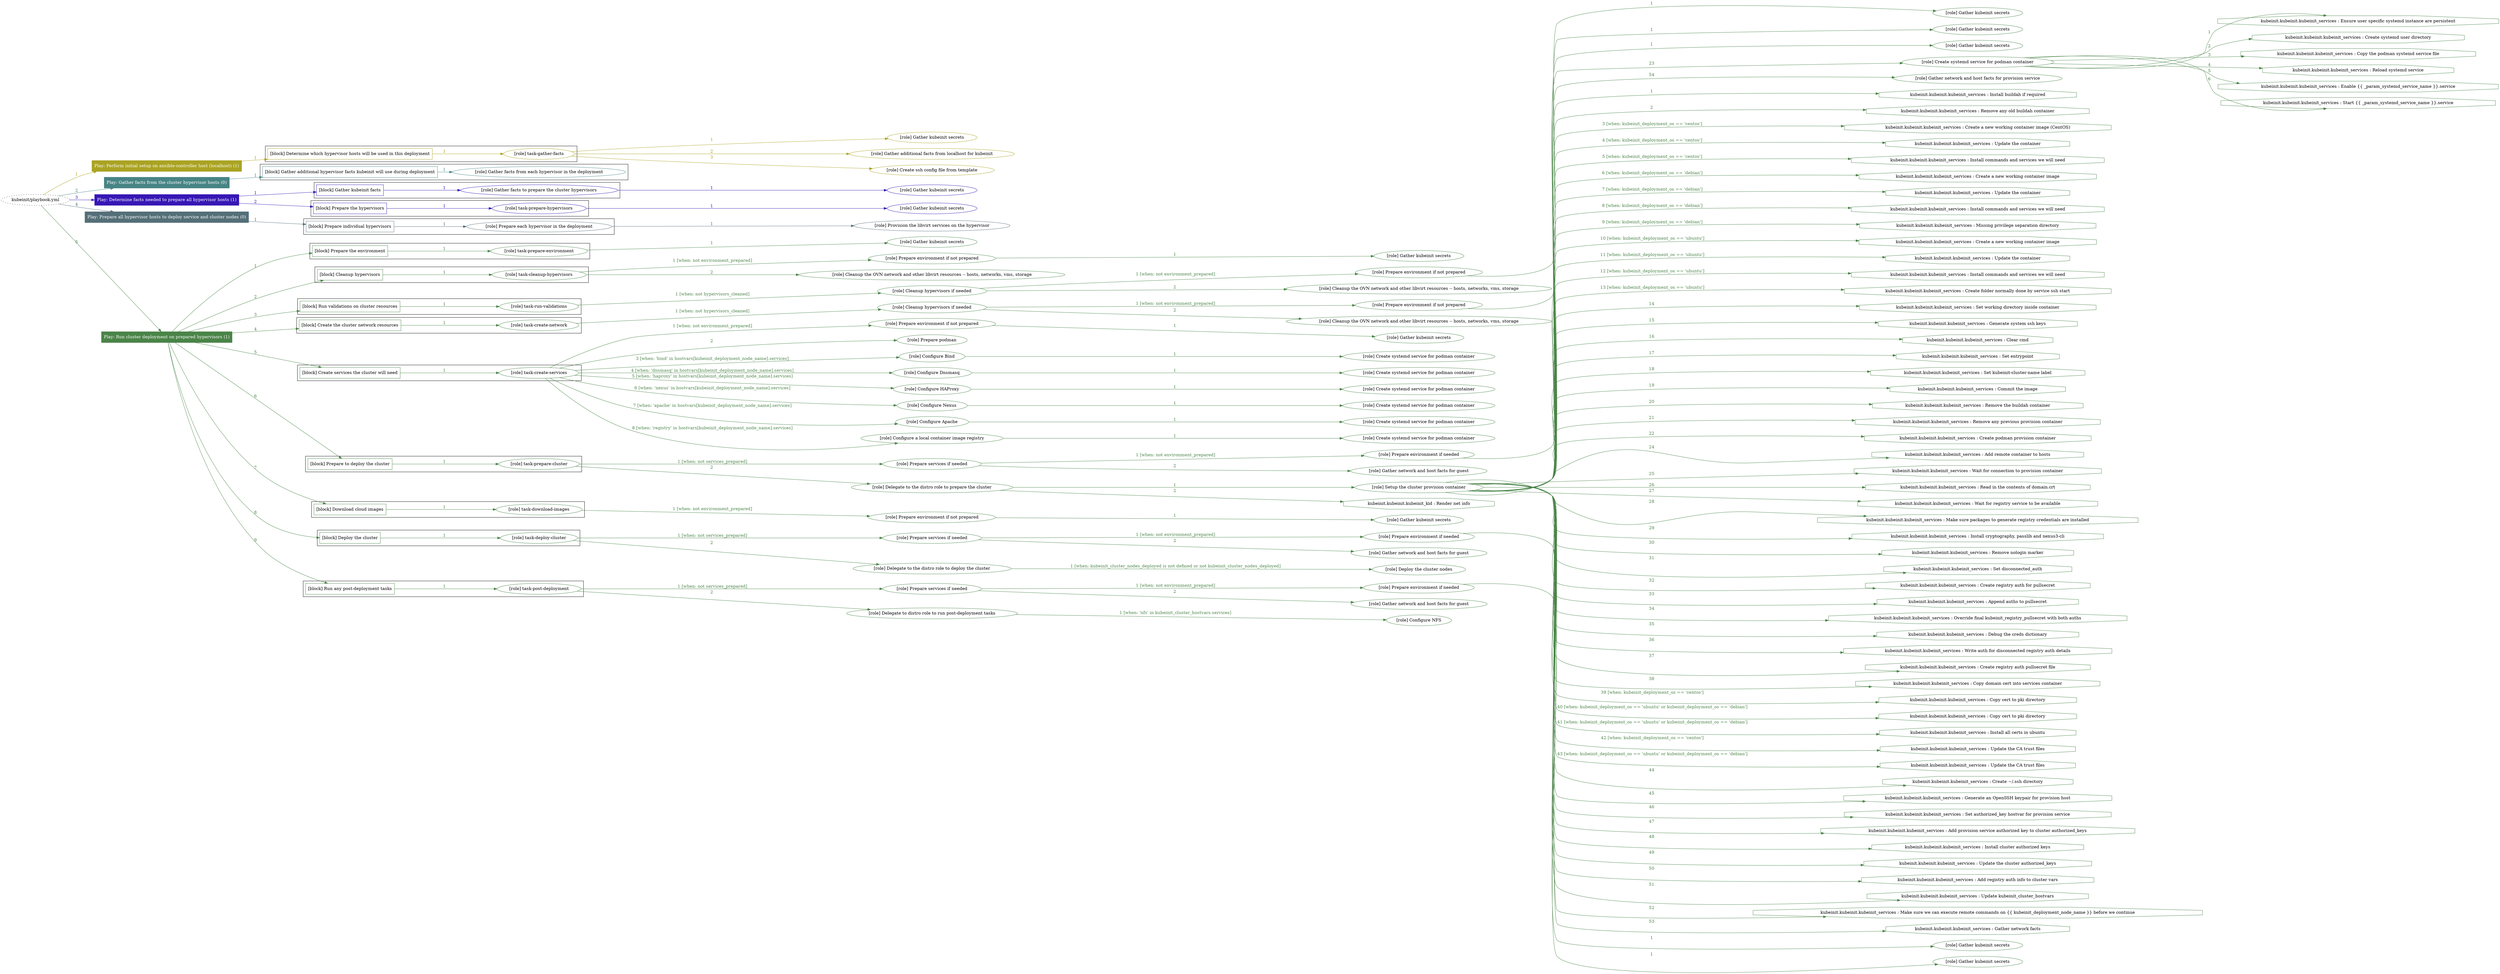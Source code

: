 digraph {
	graph [concentrate=true ordering=in rankdir=LR ratio=fill]
	edge [esep=5 sep=10]
	"kubeinit/playbook.yml" [URL="/home/runner/work/kubeinit/kubeinit/kubeinit/playbook.yml" id=playbook_5b06f254 style=dotted]
	play_b1cf3855 [label="Play: Perform initial setup on ansible-controller host (localhost) (1)" URL="/home/runner/work/kubeinit/kubeinit/kubeinit/playbook.yml" color="#aaa322" fontcolor="#ffffff" id=play_b1cf3855 shape=box style=filled tooltip=localhost]
	"kubeinit/playbook.yml" -> play_b1cf3855 [label="1 " color="#aaa322" fontcolor="#aaa322" id=edge_4f885b92 labeltooltip="1 " tooltip="1 "]
	subgraph "Gather kubeinit secrets" {
		role_6f8761ab [label="[role] Gather kubeinit secrets" URL="/home/runner/.ansible/collections/ansible_collections/kubeinit/kubeinit/roles/kubeinit_prepare/tasks/build_hypervisors_group.yml" color="#aaa322" id=role_6f8761ab tooltip="Gather kubeinit secrets"]
	}
	subgraph "Gather additional facts from localhost for kubeinit" {
		role_201e4e26 [label="[role] Gather additional facts from localhost for kubeinit" URL="/home/runner/.ansible/collections/ansible_collections/kubeinit/kubeinit/roles/kubeinit_prepare/tasks/build_hypervisors_group.yml" color="#aaa322" id=role_201e4e26 tooltip="Gather additional facts from localhost for kubeinit"]
	}
	subgraph "Create ssh config file from template" {
		role_b089097c [label="[role] Create ssh config file from template" URL="/home/runner/.ansible/collections/ansible_collections/kubeinit/kubeinit/roles/kubeinit_prepare/tasks/build_hypervisors_group.yml" color="#aaa322" id=role_b089097c tooltip="Create ssh config file from template"]
	}
	subgraph "task-gather-facts" {
		role_d218eccd [label="[role] task-gather-facts" URL="/home/runner/work/kubeinit/kubeinit/kubeinit/playbook.yml" color="#aaa322" id=role_d218eccd tooltip="task-gather-facts"]
		role_d218eccd -> role_6f8761ab [label="1 " color="#aaa322" fontcolor="#aaa322" id=edge_50eae310 labeltooltip="1 " tooltip="1 "]
		role_d218eccd -> role_201e4e26 [label="2 " color="#aaa322" fontcolor="#aaa322" id=edge_54527959 labeltooltip="2 " tooltip="2 "]
		role_d218eccd -> role_b089097c [label="3 " color="#aaa322" fontcolor="#aaa322" id=edge_5f92917a labeltooltip="3 " tooltip="3 "]
	}
	subgraph "Play: Perform initial setup on ansible-controller host (localhost) (1)" {
		play_b1cf3855 -> block_70aadbb5 [label=1 color="#aaa322" fontcolor="#aaa322" id=edge_b6e5cab5 labeltooltip=1 tooltip=1]
		subgraph cluster_block_70aadbb5 {
			block_70aadbb5 [label="[block] Determine which hypervisor hosts will be used in this deployment" URL="/home/runner/work/kubeinit/kubeinit/kubeinit/playbook.yml" color="#aaa322" id=block_70aadbb5 labeltooltip="Determine which hypervisor hosts will be used in this deployment" shape=box tooltip="Determine which hypervisor hosts will be used in this deployment"]
			block_70aadbb5 -> role_d218eccd [label="1 " color="#aaa322" fontcolor="#aaa322" id=edge_d482a600 labeltooltip="1 " tooltip="1 "]
		}
	}
	play_e36b84a6 [label="Play: Gather facts from the cluster hypervisor hosts (0)" URL="/home/runner/work/kubeinit/kubeinit/kubeinit/playbook.yml" color="#478485" fontcolor="#ffffff" id=play_e36b84a6 shape=box style=filled tooltip="Play: Gather facts from the cluster hypervisor hosts (0)"]
	"kubeinit/playbook.yml" -> play_e36b84a6 [label="2 " color="#478485" fontcolor="#478485" id=edge_958011e4 labeltooltip="2 " tooltip="2 "]
	subgraph "Gather facts from each hypervisor in the deployment" {
		role_9ce24ce7 [label="[role] Gather facts from each hypervisor in the deployment" URL="/home/runner/work/kubeinit/kubeinit/kubeinit/playbook.yml" color="#478485" id=role_9ce24ce7 tooltip="Gather facts from each hypervisor in the deployment"]
	}
	subgraph "Play: Gather facts from the cluster hypervisor hosts (0)" {
		play_e36b84a6 -> block_05456afc [label=1 color="#478485" fontcolor="#478485" id=edge_52588852 labeltooltip=1 tooltip=1]
		subgraph cluster_block_05456afc {
			block_05456afc [label="[block] Gather additional hypervisor facts kubeinit will use during deployment" URL="/home/runner/work/kubeinit/kubeinit/kubeinit/playbook.yml" color="#478485" id=block_05456afc labeltooltip="Gather additional hypervisor facts kubeinit will use during deployment" shape=box tooltip="Gather additional hypervisor facts kubeinit will use during deployment"]
			block_05456afc -> role_9ce24ce7 [label="1 " color="#478485" fontcolor="#478485" id=edge_9c128b96 labeltooltip="1 " tooltip="1 "]
		}
	}
	play_25067237 [label="Play: Determine facts needed to prepare all hypervisor hosts (1)" URL="/home/runner/work/kubeinit/kubeinit/kubeinit/playbook.yml" color="#3617b5" fontcolor="#ffffff" id=play_25067237 shape=box style=filled tooltip=localhost]
	"kubeinit/playbook.yml" -> play_25067237 [label="3 " color="#3617b5" fontcolor="#3617b5" id=edge_36e51c4f labeltooltip="3 " tooltip="3 "]
	subgraph "Gather kubeinit secrets" {
		role_16a02355 [label="[role] Gather kubeinit secrets" URL="/home/runner/.ansible/collections/ansible_collections/kubeinit/kubeinit/roles/kubeinit_prepare/tasks/gather_kubeinit_facts.yml" color="#3617b5" id=role_16a02355 tooltip="Gather kubeinit secrets"]
	}
	subgraph "Gather facts to prepare the cluster hypervisors" {
		role_02199aad [label="[role] Gather facts to prepare the cluster hypervisors" URL="/home/runner/work/kubeinit/kubeinit/kubeinit/playbook.yml" color="#3617b5" id=role_02199aad tooltip="Gather facts to prepare the cluster hypervisors"]
		role_02199aad -> role_16a02355 [label="1 " color="#3617b5" fontcolor="#3617b5" id=edge_b60381cf labeltooltip="1 " tooltip="1 "]
	}
	subgraph "Gather kubeinit secrets" {
		role_f53b63b1 [label="[role] Gather kubeinit secrets" URL="/home/runner/.ansible/collections/ansible_collections/kubeinit/kubeinit/roles/kubeinit_prepare/tasks/gather_kubeinit_facts.yml" color="#3617b5" id=role_f53b63b1 tooltip="Gather kubeinit secrets"]
	}
	subgraph "task-prepare-hypervisors" {
		role_623443a8 [label="[role] task-prepare-hypervisors" URL="/home/runner/work/kubeinit/kubeinit/kubeinit/playbook.yml" color="#3617b5" id=role_623443a8 tooltip="task-prepare-hypervisors"]
		role_623443a8 -> role_f53b63b1 [label="1 " color="#3617b5" fontcolor="#3617b5" id=edge_a5c3d558 labeltooltip="1 " tooltip="1 "]
	}
	subgraph "Play: Determine facts needed to prepare all hypervisor hosts (1)" {
		play_25067237 -> block_45bf2b99 [label=1 color="#3617b5" fontcolor="#3617b5" id=edge_293b7163 labeltooltip=1 tooltip=1]
		subgraph cluster_block_45bf2b99 {
			block_45bf2b99 [label="[block] Gather kubeinit facts" URL="/home/runner/work/kubeinit/kubeinit/kubeinit/playbook.yml" color="#3617b5" id=block_45bf2b99 labeltooltip="Gather kubeinit facts" shape=box tooltip="Gather kubeinit facts"]
			block_45bf2b99 -> role_02199aad [label="1 " color="#3617b5" fontcolor="#3617b5" id=edge_bb31bfc4 labeltooltip="1 " tooltip="1 "]
		}
		play_25067237 -> block_8719d378 [label=2 color="#3617b5" fontcolor="#3617b5" id=edge_4d4d0177 labeltooltip=2 tooltip=2]
		subgraph cluster_block_8719d378 {
			block_8719d378 [label="[block] Prepare the hypervisors" URL="/home/runner/work/kubeinit/kubeinit/kubeinit/playbook.yml" color="#3617b5" id=block_8719d378 labeltooltip="Prepare the hypervisors" shape=box tooltip="Prepare the hypervisors"]
			block_8719d378 -> role_623443a8 [label="1 " color="#3617b5" fontcolor="#3617b5" id=edge_bd6a4eaa labeltooltip="1 " tooltip="1 "]
		}
	}
	play_a90c641a [label="Play: Prepare all hypervisor hosts to deploy service and cluster nodes (0)" URL="/home/runner/work/kubeinit/kubeinit/kubeinit/playbook.yml" color="#546f78" fontcolor="#ffffff" id=play_a90c641a shape=box style=filled tooltip="Play: Prepare all hypervisor hosts to deploy service and cluster nodes (0)"]
	"kubeinit/playbook.yml" -> play_a90c641a [label="4 " color="#546f78" fontcolor="#546f78" id=edge_4639e778 labeltooltip="4 " tooltip="4 "]
	subgraph "Provision the libvirt services on the hypervisor" {
		role_0a61cc42 [label="[role] Provision the libvirt services on the hypervisor" URL="/home/runner/.ansible/collections/ansible_collections/kubeinit/kubeinit/roles/kubeinit_prepare/tasks/prepare_hypervisor.yml" color="#546f78" id=role_0a61cc42 tooltip="Provision the libvirt services on the hypervisor"]
	}
	subgraph "Prepare each hypervisor in the deployment" {
		role_4b5b1685 [label="[role] Prepare each hypervisor in the deployment" URL="/home/runner/work/kubeinit/kubeinit/kubeinit/playbook.yml" color="#546f78" id=role_4b5b1685 tooltip="Prepare each hypervisor in the deployment"]
		role_4b5b1685 -> role_0a61cc42 [label="1 " color="#546f78" fontcolor="#546f78" id=edge_a7b7082b labeltooltip="1 " tooltip="1 "]
	}
	subgraph "Play: Prepare all hypervisor hosts to deploy service and cluster nodes (0)" {
		play_a90c641a -> block_854c4726 [label=1 color="#546f78" fontcolor="#546f78" id=edge_b61a16cb labeltooltip=1 tooltip=1]
		subgraph cluster_block_854c4726 {
			block_854c4726 [label="[block] Prepare individual hypervisors" URL="/home/runner/work/kubeinit/kubeinit/kubeinit/playbook.yml" color="#546f78" id=block_854c4726 labeltooltip="Prepare individual hypervisors" shape=box tooltip="Prepare individual hypervisors"]
			block_854c4726 -> role_4b5b1685 [label="1 " color="#546f78" fontcolor="#546f78" id=edge_a708daa9 labeltooltip="1 " tooltip="1 "]
		}
	}
	play_636945d3 [label="Play: Run cluster deployment on prepared hypervisors (1)" URL="/home/runner/work/kubeinit/kubeinit/kubeinit/playbook.yml" color="#4a8448" fontcolor="#ffffff" id=play_636945d3 shape=box style=filled tooltip=localhost]
	"kubeinit/playbook.yml" -> play_636945d3 [label="5 " color="#4a8448" fontcolor="#4a8448" id=edge_321690b8 labeltooltip="5 " tooltip="5 "]
	subgraph "Gather kubeinit secrets" {
		role_de37f288 [label="[role] Gather kubeinit secrets" URL="/home/runner/.ansible/collections/ansible_collections/kubeinit/kubeinit/roles/kubeinit_prepare/tasks/gather_kubeinit_facts.yml" color="#4a8448" id=role_de37f288 tooltip="Gather kubeinit secrets"]
	}
	subgraph "task-prepare-environment" {
		role_80ce98f1 [label="[role] task-prepare-environment" URL="/home/runner/work/kubeinit/kubeinit/kubeinit/playbook.yml" color="#4a8448" id=role_80ce98f1 tooltip="task-prepare-environment"]
		role_80ce98f1 -> role_de37f288 [label="1 " color="#4a8448" fontcolor="#4a8448" id=edge_4e7e072a labeltooltip="1 " tooltip="1 "]
	}
	subgraph "Gather kubeinit secrets" {
		role_0c6aaeab [label="[role] Gather kubeinit secrets" URL="/home/runner/.ansible/collections/ansible_collections/kubeinit/kubeinit/roles/kubeinit_prepare/tasks/gather_kubeinit_facts.yml" color="#4a8448" id=role_0c6aaeab tooltip="Gather kubeinit secrets"]
	}
	subgraph "Prepare environment if not prepared" {
		role_076f6579 [label="[role] Prepare environment if not prepared" URL="/home/runner/.ansible/collections/ansible_collections/kubeinit/kubeinit/roles/kubeinit_prepare/tasks/cleanup_hypervisors.yml" color="#4a8448" id=role_076f6579 tooltip="Prepare environment if not prepared"]
		role_076f6579 -> role_0c6aaeab [label="1 " color="#4a8448" fontcolor="#4a8448" id=edge_3cbb25f3 labeltooltip="1 " tooltip="1 "]
	}
	subgraph "Cleanup the OVN network and other libvirt resources -- hosts, networks, vms, storage" {
		role_284b65bd [label="[role] Cleanup the OVN network and other libvirt resources -- hosts, networks, vms, storage" URL="/home/runner/.ansible/collections/ansible_collections/kubeinit/kubeinit/roles/kubeinit_prepare/tasks/cleanup_hypervisors.yml" color="#4a8448" id=role_284b65bd tooltip="Cleanup the OVN network and other libvirt resources -- hosts, networks, vms, storage"]
	}
	subgraph "task-cleanup-hypervisors" {
		role_cb41fa23 [label="[role] task-cleanup-hypervisors" URL="/home/runner/work/kubeinit/kubeinit/kubeinit/playbook.yml" color="#4a8448" id=role_cb41fa23 tooltip="task-cleanup-hypervisors"]
		role_cb41fa23 -> role_076f6579 [label="1 [when: not environment_prepared]" color="#4a8448" fontcolor="#4a8448" id=edge_782f6ff2 labeltooltip="1 [when: not environment_prepared]" tooltip="1 [when: not environment_prepared]"]
		role_cb41fa23 -> role_284b65bd [label="2 " color="#4a8448" fontcolor="#4a8448" id=edge_26820132 labeltooltip="2 " tooltip="2 "]
	}
	subgraph "Gather kubeinit secrets" {
		role_6a339bbf [label="[role] Gather kubeinit secrets" URL="/home/runner/.ansible/collections/ansible_collections/kubeinit/kubeinit/roles/kubeinit_prepare/tasks/gather_kubeinit_facts.yml" color="#4a8448" id=role_6a339bbf tooltip="Gather kubeinit secrets"]
	}
	subgraph "Prepare environment if not prepared" {
		role_6268d2b7 [label="[role] Prepare environment if not prepared" URL="/home/runner/.ansible/collections/ansible_collections/kubeinit/kubeinit/roles/kubeinit_prepare/tasks/cleanup_hypervisors.yml" color="#4a8448" id=role_6268d2b7 tooltip="Prepare environment if not prepared"]
		role_6268d2b7 -> role_6a339bbf [label="1 " color="#4a8448" fontcolor="#4a8448" id=edge_0b744120 labeltooltip="1 " tooltip="1 "]
	}
	subgraph "Cleanup the OVN network and other libvirt resources -- hosts, networks, vms, storage" {
		role_7d23849a [label="[role] Cleanup the OVN network and other libvirt resources -- hosts, networks, vms, storage" URL="/home/runner/.ansible/collections/ansible_collections/kubeinit/kubeinit/roles/kubeinit_prepare/tasks/cleanup_hypervisors.yml" color="#4a8448" id=role_7d23849a tooltip="Cleanup the OVN network and other libvirt resources -- hosts, networks, vms, storage"]
	}
	subgraph "Cleanup hypervisors if needed" {
		role_baf3dcea [label="[role] Cleanup hypervisors if needed" URL="/home/runner/.ansible/collections/ansible_collections/kubeinit/kubeinit/roles/kubeinit_validations/tasks/main.yml" color="#4a8448" id=role_baf3dcea tooltip="Cleanup hypervisors if needed"]
		role_baf3dcea -> role_6268d2b7 [label="1 [when: not environment_prepared]" color="#4a8448" fontcolor="#4a8448" id=edge_001c1165 labeltooltip="1 [when: not environment_prepared]" tooltip="1 [when: not environment_prepared]"]
		role_baf3dcea -> role_7d23849a [label="2 " color="#4a8448" fontcolor="#4a8448" id=edge_35aa7c04 labeltooltip="2 " tooltip="2 "]
	}
	subgraph "task-run-validations" {
		role_795abe4f [label="[role] task-run-validations" URL="/home/runner/work/kubeinit/kubeinit/kubeinit/playbook.yml" color="#4a8448" id=role_795abe4f tooltip="task-run-validations"]
		role_795abe4f -> role_baf3dcea [label="1 [when: not hypervisors_cleaned]" color="#4a8448" fontcolor="#4a8448" id=edge_dd0665a1 labeltooltip="1 [when: not hypervisors_cleaned]" tooltip="1 [when: not hypervisors_cleaned]"]
	}
	subgraph "Gather kubeinit secrets" {
		role_16da1f68 [label="[role] Gather kubeinit secrets" URL="/home/runner/.ansible/collections/ansible_collections/kubeinit/kubeinit/roles/kubeinit_prepare/tasks/gather_kubeinit_facts.yml" color="#4a8448" id=role_16da1f68 tooltip="Gather kubeinit secrets"]
	}
	subgraph "Prepare environment if not prepared" {
		role_1d27dd9b [label="[role] Prepare environment if not prepared" URL="/home/runner/.ansible/collections/ansible_collections/kubeinit/kubeinit/roles/kubeinit_prepare/tasks/cleanup_hypervisors.yml" color="#4a8448" id=role_1d27dd9b tooltip="Prepare environment if not prepared"]
		role_1d27dd9b -> role_16da1f68 [label="1 " color="#4a8448" fontcolor="#4a8448" id=edge_8728f028 labeltooltip="1 " tooltip="1 "]
	}
	subgraph "Cleanup the OVN network and other libvirt resources -- hosts, networks, vms, storage" {
		role_8af7c6c5 [label="[role] Cleanup the OVN network and other libvirt resources -- hosts, networks, vms, storage" URL="/home/runner/.ansible/collections/ansible_collections/kubeinit/kubeinit/roles/kubeinit_prepare/tasks/cleanup_hypervisors.yml" color="#4a8448" id=role_8af7c6c5 tooltip="Cleanup the OVN network and other libvirt resources -- hosts, networks, vms, storage"]
	}
	subgraph "Cleanup hypervisors if needed" {
		role_fde9639d [label="[role] Cleanup hypervisors if needed" URL="/home/runner/.ansible/collections/ansible_collections/kubeinit/kubeinit/roles/kubeinit_libvirt/tasks/create_network.yml" color="#4a8448" id=role_fde9639d tooltip="Cleanup hypervisors if needed"]
		role_fde9639d -> role_1d27dd9b [label="1 [when: not environment_prepared]" color="#4a8448" fontcolor="#4a8448" id=edge_f8ace653 labeltooltip="1 [when: not environment_prepared]" tooltip="1 [when: not environment_prepared]"]
		role_fde9639d -> role_8af7c6c5 [label="2 " color="#4a8448" fontcolor="#4a8448" id=edge_30bacc43 labeltooltip="2 " tooltip="2 "]
	}
	subgraph "task-create-network" {
		role_b5e3723c [label="[role] task-create-network" URL="/home/runner/work/kubeinit/kubeinit/kubeinit/playbook.yml" color="#4a8448" id=role_b5e3723c tooltip="task-create-network"]
		role_b5e3723c -> role_fde9639d [label="1 [when: not hypervisors_cleaned]" color="#4a8448" fontcolor="#4a8448" id=edge_f92f3ac2 labeltooltip="1 [when: not hypervisors_cleaned]" tooltip="1 [when: not hypervisors_cleaned]"]
	}
	subgraph "Gather kubeinit secrets" {
		role_c85f17bd [label="[role] Gather kubeinit secrets" URL="/home/runner/.ansible/collections/ansible_collections/kubeinit/kubeinit/roles/kubeinit_prepare/tasks/gather_kubeinit_facts.yml" color="#4a8448" id=role_c85f17bd tooltip="Gather kubeinit secrets"]
	}
	subgraph "Prepare environment if not prepared" {
		role_865358ef [label="[role] Prepare environment if not prepared" URL="/home/runner/.ansible/collections/ansible_collections/kubeinit/kubeinit/roles/kubeinit_services/tasks/main.yml" color="#4a8448" id=role_865358ef tooltip="Prepare environment if not prepared"]
		role_865358ef -> role_c85f17bd [label="1 " color="#4a8448" fontcolor="#4a8448" id=edge_32f5ec59 labeltooltip="1 " tooltip="1 "]
	}
	subgraph "Prepare podman" {
		role_a2f72679 [label="[role] Prepare podman" URL="/home/runner/.ansible/collections/ansible_collections/kubeinit/kubeinit/roles/kubeinit_services/tasks/00_create_service_pod.yml" color="#4a8448" id=role_a2f72679 tooltip="Prepare podman"]
	}
	subgraph "Create systemd service for podman container" {
		role_ca229aff [label="[role] Create systemd service for podman container" URL="/home/runner/.ansible/collections/ansible_collections/kubeinit/kubeinit/roles/kubeinit_bind/tasks/main.yml" color="#4a8448" id=role_ca229aff tooltip="Create systemd service for podman container"]
	}
	subgraph "Configure Bind" {
		role_a1b0be70 [label="[role] Configure Bind" URL="/home/runner/.ansible/collections/ansible_collections/kubeinit/kubeinit/roles/kubeinit_services/tasks/start_services_containers.yml" color="#4a8448" id=role_a1b0be70 tooltip="Configure Bind"]
		role_a1b0be70 -> role_ca229aff [label="1 " color="#4a8448" fontcolor="#4a8448" id=edge_1554cebd labeltooltip="1 " tooltip="1 "]
	}
	subgraph "Create systemd service for podman container" {
		role_46792bf2 [label="[role] Create systemd service for podman container" URL="/home/runner/.ansible/collections/ansible_collections/kubeinit/kubeinit/roles/kubeinit_dnsmasq/tasks/main.yml" color="#4a8448" id=role_46792bf2 tooltip="Create systemd service for podman container"]
	}
	subgraph "Configure Dnsmasq" {
		role_743a5d52 [label="[role] Configure Dnsmasq" URL="/home/runner/.ansible/collections/ansible_collections/kubeinit/kubeinit/roles/kubeinit_services/tasks/start_services_containers.yml" color="#4a8448" id=role_743a5d52 tooltip="Configure Dnsmasq"]
		role_743a5d52 -> role_46792bf2 [label="1 " color="#4a8448" fontcolor="#4a8448" id=edge_dc3b534b labeltooltip="1 " tooltip="1 "]
	}
	subgraph "Create systemd service for podman container" {
		role_6ec66bf5 [label="[role] Create systemd service for podman container" URL="/home/runner/.ansible/collections/ansible_collections/kubeinit/kubeinit/roles/kubeinit_haproxy/tasks/main.yml" color="#4a8448" id=role_6ec66bf5 tooltip="Create systemd service for podman container"]
	}
	subgraph "Configure HAProxy" {
		role_f3dbfeb0 [label="[role] Configure HAProxy" URL="/home/runner/.ansible/collections/ansible_collections/kubeinit/kubeinit/roles/kubeinit_services/tasks/start_services_containers.yml" color="#4a8448" id=role_f3dbfeb0 tooltip="Configure HAProxy"]
		role_f3dbfeb0 -> role_6ec66bf5 [label="1 " color="#4a8448" fontcolor="#4a8448" id=edge_231e5403 labeltooltip="1 " tooltip="1 "]
	}
	subgraph "Create systemd service for podman container" {
		role_54bd5ff3 [label="[role] Create systemd service for podman container" URL="/home/runner/.ansible/collections/ansible_collections/kubeinit/kubeinit/roles/kubeinit_nexus/tasks/main.yml" color="#4a8448" id=role_54bd5ff3 tooltip="Create systemd service for podman container"]
	}
	subgraph "Configure Nexus" {
		role_8be6e299 [label="[role] Configure Nexus" URL="/home/runner/.ansible/collections/ansible_collections/kubeinit/kubeinit/roles/kubeinit_services/tasks/start_services_containers.yml" color="#4a8448" id=role_8be6e299 tooltip="Configure Nexus"]
		role_8be6e299 -> role_54bd5ff3 [label="1 " color="#4a8448" fontcolor="#4a8448" id=edge_207bd97c labeltooltip="1 " tooltip="1 "]
	}
	subgraph "Create systemd service for podman container" {
		role_e1d2bf6b [label="[role] Create systemd service for podman container" URL="/home/runner/.ansible/collections/ansible_collections/kubeinit/kubeinit/roles/kubeinit_apache/tasks/main.yml" color="#4a8448" id=role_e1d2bf6b tooltip="Create systemd service for podman container"]
	}
	subgraph "Configure Apache" {
		role_f2a77f72 [label="[role] Configure Apache" URL="/home/runner/.ansible/collections/ansible_collections/kubeinit/kubeinit/roles/kubeinit_services/tasks/start_services_containers.yml" color="#4a8448" id=role_f2a77f72 tooltip="Configure Apache"]
		role_f2a77f72 -> role_e1d2bf6b [label="1 " color="#4a8448" fontcolor="#4a8448" id=edge_01e272d1 labeltooltip="1 " tooltip="1 "]
	}
	subgraph "Create systemd service for podman container" {
		role_5bca5ae0 [label="[role] Create systemd service for podman container" URL="/home/runner/.ansible/collections/ansible_collections/kubeinit/kubeinit/roles/kubeinit_registry/tasks/main.yml" color="#4a8448" id=role_5bca5ae0 tooltip="Create systemd service for podman container"]
	}
	subgraph "Configure a local container image registry" {
		role_ac9958bd [label="[role] Configure a local container image registry" URL="/home/runner/.ansible/collections/ansible_collections/kubeinit/kubeinit/roles/kubeinit_services/tasks/start_services_containers.yml" color="#4a8448" id=role_ac9958bd tooltip="Configure a local container image registry"]
		role_ac9958bd -> role_5bca5ae0 [label="1 " color="#4a8448" fontcolor="#4a8448" id=edge_919eae1a labeltooltip="1 " tooltip="1 "]
	}
	subgraph "task-create-services" {
		role_63d2c075 [label="[role] task-create-services" URL="/home/runner/work/kubeinit/kubeinit/kubeinit/playbook.yml" color="#4a8448" id=role_63d2c075 tooltip="task-create-services"]
		role_63d2c075 -> role_865358ef [label="1 [when: not environment_prepared]" color="#4a8448" fontcolor="#4a8448" id=edge_f4cb6132 labeltooltip="1 [when: not environment_prepared]" tooltip="1 [when: not environment_prepared]"]
		role_63d2c075 -> role_a2f72679 [label="2 " color="#4a8448" fontcolor="#4a8448" id=edge_f7e26251 labeltooltip="2 " tooltip="2 "]
		role_63d2c075 -> role_a1b0be70 [label="3 [when: 'bind' in hostvars[kubeinit_deployment_node_name].services]" color="#4a8448" fontcolor="#4a8448" id=edge_d1058b09 labeltooltip="3 [when: 'bind' in hostvars[kubeinit_deployment_node_name].services]" tooltip="3 [when: 'bind' in hostvars[kubeinit_deployment_node_name].services]"]
		role_63d2c075 -> role_743a5d52 [label="4 [when: 'dnsmasq' in hostvars[kubeinit_deployment_node_name].services]" color="#4a8448" fontcolor="#4a8448" id=edge_e5188169 labeltooltip="4 [when: 'dnsmasq' in hostvars[kubeinit_deployment_node_name].services]" tooltip="4 [when: 'dnsmasq' in hostvars[kubeinit_deployment_node_name].services]"]
		role_63d2c075 -> role_f3dbfeb0 [label="5 [when: 'haproxy' in hostvars[kubeinit_deployment_node_name].services]" color="#4a8448" fontcolor="#4a8448" id=edge_ca0ca350 labeltooltip="5 [when: 'haproxy' in hostvars[kubeinit_deployment_node_name].services]" tooltip="5 [when: 'haproxy' in hostvars[kubeinit_deployment_node_name].services]"]
		role_63d2c075 -> role_8be6e299 [label="6 [when: 'nexus' in hostvars[kubeinit_deployment_node_name].services]" color="#4a8448" fontcolor="#4a8448" id=edge_64c58131 labeltooltip="6 [when: 'nexus' in hostvars[kubeinit_deployment_node_name].services]" tooltip="6 [when: 'nexus' in hostvars[kubeinit_deployment_node_name].services]"]
		role_63d2c075 -> role_f2a77f72 [label="7 [when: 'apache' in hostvars[kubeinit_deployment_node_name].services]" color="#4a8448" fontcolor="#4a8448" id=edge_6819a9fd labeltooltip="7 [when: 'apache' in hostvars[kubeinit_deployment_node_name].services]" tooltip="7 [when: 'apache' in hostvars[kubeinit_deployment_node_name].services]"]
		role_63d2c075 -> role_ac9958bd [label="8 [when: 'registry' in hostvars[kubeinit_deployment_node_name].services]" color="#4a8448" fontcolor="#4a8448" id=edge_c060509d labeltooltip="8 [when: 'registry' in hostvars[kubeinit_deployment_node_name].services]" tooltip="8 [when: 'registry' in hostvars[kubeinit_deployment_node_name].services]"]
	}
	subgraph "Gather kubeinit secrets" {
		role_11542f64 [label="[role] Gather kubeinit secrets" URL="/home/runner/.ansible/collections/ansible_collections/kubeinit/kubeinit/roles/kubeinit_prepare/tasks/gather_kubeinit_facts.yml" color="#4a8448" id=role_11542f64 tooltip="Gather kubeinit secrets"]
	}
	subgraph "Prepare environment if needed" {
		role_1e556e2c [label="[role] Prepare environment if needed" URL="/home/runner/.ansible/collections/ansible_collections/kubeinit/kubeinit/roles/kubeinit_services/tasks/prepare_services.yml" color="#4a8448" id=role_1e556e2c tooltip="Prepare environment if needed"]
		role_1e556e2c -> role_11542f64 [label="1 " color="#4a8448" fontcolor="#4a8448" id=edge_47663d7b labeltooltip="1 " tooltip="1 "]
	}
	subgraph "Gather network and host facts for guest" {
		role_f310527e [label="[role] Gather network and host facts for guest" URL="/home/runner/.ansible/collections/ansible_collections/kubeinit/kubeinit/roles/kubeinit_services/tasks/prepare_services.yml" color="#4a8448" id=role_f310527e tooltip="Gather network and host facts for guest"]
	}
	subgraph "Prepare services if needed" {
		role_cb451148 [label="[role] Prepare services if needed" URL="/home/runner/.ansible/collections/ansible_collections/kubeinit/kubeinit/roles/kubeinit_prepare/tasks/prepare_cluster.yml" color="#4a8448" id=role_cb451148 tooltip="Prepare services if needed"]
		role_cb451148 -> role_1e556e2c [label="1 [when: not environment_prepared]" color="#4a8448" fontcolor="#4a8448" id=edge_2912d832 labeltooltip="1 [when: not environment_prepared]" tooltip="1 [when: not environment_prepared]"]
		role_cb451148 -> role_f310527e [label="2 " color="#4a8448" fontcolor="#4a8448" id=edge_1466509d labeltooltip="2 " tooltip="2 "]
	}
	subgraph "Create systemd service for podman container" {
		role_00ba7598 [label="[role] Create systemd service for podman container" URL="/home/runner/.ansible/collections/ansible_collections/kubeinit/kubeinit/roles/kubeinit_services/tasks/create_provision_container.yml" color="#4a8448" id=role_00ba7598 tooltip="Create systemd service for podman container"]
		task_2a7d3aca [label="kubeinit.kubeinit.kubeinit_services : Ensure user specific systemd instance are persistent" URL="/home/runner/.ansible/collections/ansible_collections/kubeinit/kubeinit/roles/kubeinit_services/tasks/create_managed_service.yml" color="#4a8448" id=task_2a7d3aca shape=octagon tooltip="kubeinit.kubeinit.kubeinit_services : Ensure user specific systemd instance are persistent"]
		role_00ba7598 -> task_2a7d3aca [label="1 " color="#4a8448" fontcolor="#4a8448" id=edge_ff60129d labeltooltip="1 " tooltip="1 "]
		task_b5736934 [label="kubeinit.kubeinit.kubeinit_services : Create systemd user directory" URL="/home/runner/.ansible/collections/ansible_collections/kubeinit/kubeinit/roles/kubeinit_services/tasks/create_managed_service.yml" color="#4a8448" id=task_b5736934 shape=octagon tooltip="kubeinit.kubeinit.kubeinit_services : Create systemd user directory"]
		role_00ba7598 -> task_b5736934 [label="2 " color="#4a8448" fontcolor="#4a8448" id=edge_2cc801b1 labeltooltip="2 " tooltip="2 "]
		task_d8a75c3e [label="kubeinit.kubeinit.kubeinit_services : Copy the podman systemd service file" URL="/home/runner/.ansible/collections/ansible_collections/kubeinit/kubeinit/roles/kubeinit_services/tasks/create_managed_service.yml" color="#4a8448" id=task_d8a75c3e shape=octagon tooltip="kubeinit.kubeinit.kubeinit_services : Copy the podman systemd service file"]
		role_00ba7598 -> task_d8a75c3e [label="3 " color="#4a8448" fontcolor="#4a8448" id=edge_f9d3d8b0 labeltooltip="3 " tooltip="3 "]
		task_4ff4c683 [label="kubeinit.kubeinit.kubeinit_services : Reload systemd service" URL="/home/runner/.ansible/collections/ansible_collections/kubeinit/kubeinit/roles/kubeinit_services/tasks/create_managed_service.yml" color="#4a8448" id=task_4ff4c683 shape=octagon tooltip="kubeinit.kubeinit.kubeinit_services : Reload systemd service"]
		role_00ba7598 -> task_4ff4c683 [label="4 " color="#4a8448" fontcolor="#4a8448" id=edge_96615c66 labeltooltip="4 " tooltip="4 "]
		task_1b74371a [label="kubeinit.kubeinit.kubeinit_services : Enable {{ _param_systemd_service_name }}.service" URL="/home/runner/.ansible/collections/ansible_collections/kubeinit/kubeinit/roles/kubeinit_services/tasks/create_managed_service.yml" color="#4a8448" id=task_1b74371a shape=octagon tooltip="kubeinit.kubeinit.kubeinit_services : Enable {{ _param_systemd_service_name }}.service"]
		role_00ba7598 -> task_1b74371a [label="5 " color="#4a8448" fontcolor="#4a8448" id=edge_e65bde12 labeltooltip="5 " tooltip="5 "]
		task_6f48c03e [label="kubeinit.kubeinit.kubeinit_services : Start {{ _param_systemd_service_name }}.service" URL="/home/runner/.ansible/collections/ansible_collections/kubeinit/kubeinit/roles/kubeinit_services/tasks/create_managed_service.yml" color="#4a8448" id=task_6f48c03e shape=octagon tooltip="kubeinit.kubeinit.kubeinit_services : Start {{ _param_systemd_service_name }}.service"]
		role_00ba7598 -> task_6f48c03e [label="6 " color="#4a8448" fontcolor="#4a8448" id=edge_17a41c14 labeltooltip="6 " tooltip="6 "]
	}
	subgraph "Gather network and host facts for provision service" {
		role_5b6498e4 [label="[role] Gather network and host facts for provision service" URL="/home/runner/.ansible/collections/ansible_collections/kubeinit/kubeinit/roles/kubeinit_services/tasks/create_provision_container.yml" color="#4a8448" id=role_5b6498e4 tooltip="Gather network and host facts for provision service"]
	}
	subgraph "Setup the cluster provision container" {
		role_c490e404 [label="[role] Setup the cluster provision container" URL="/home/runner/.ansible/collections/ansible_collections/kubeinit/kubeinit/roles/kubeinit_kid/tasks/prepare_cluster.yml" color="#4a8448" id=role_c490e404 tooltip="Setup the cluster provision container"]
		task_2fc990b4 [label="kubeinit.kubeinit.kubeinit_services : Install buildah if required" URL="/home/runner/.ansible/collections/ansible_collections/kubeinit/kubeinit/roles/kubeinit_services/tasks/create_provision_container.yml" color="#4a8448" id=task_2fc990b4 shape=octagon tooltip="kubeinit.kubeinit.kubeinit_services : Install buildah if required"]
		role_c490e404 -> task_2fc990b4 [label="1 " color="#4a8448" fontcolor="#4a8448" id=edge_79d65340 labeltooltip="1 " tooltip="1 "]
		task_6fd6c63f [label="kubeinit.kubeinit.kubeinit_services : Remove any old buildah container" URL="/home/runner/.ansible/collections/ansible_collections/kubeinit/kubeinit/roles/kubeinit_services/tasks/create_provision_container.yml" color="#4a8448" id=task_6fd6c63f shape=octagon tooltip="kubeinit.kubeinit.kubeinit_services : Remove any old buildah container"]
		role_c490e404 -> task_6fd6c63f [label="2 " color="#4a8448" fontcolor="#4a8448" id=edge_0accf56a labeltooltip="2 " tooltip="2 "]
		task_79e1ce52 [label="kubeinit.kubeinit.kubeinit_services : Create a new working container image (CentOS)" URL="/home/runner/.ansible/collections/ansible_collections/kubeinit/kubeinit/roles/kubeinit_services/tasks/create_provision_container.yml" color="#4a8448" id=task_79e1ce52 shape=octagon tooltip="kubeinit.kubeinit.kubeinit_services : Create a new working container image (CentOS)"]
		role_c490e404 -> task_79e1ce52 [label="3 [when: kubeinit_deployment_os == 'centos']" color="#4a8448" fontcolor="#4a8448" id=edge_b0d590a6 labeltooltip="3 [when: kubeinit_deployment_os == 'centos']" tooltip="3 [when: kubeinit_deployment_os == 'centos']"]
		task_faa2bb7f [label="kubeinit.kubeinit.kubeinit_services : Update the container" URL="/home/runner/.ansible/collections/ansible_collections/kubeinit/kubeinit/roles/kubeinit_services/tasks/create_provision_container.yml" color="#4a8448" id=task_faa2bb7f shape=octagon tooltip="kubeinit.kubeinit.kubeinit_services : Update the container"]
		role_c490e404 -> task_faa2bb7f [label="4 [when: kubeinit_deployment_os == 'centos']" color="#4a8448" fontcolor="#4a8448" id=edge_00b69c26 labeltooltip="4 [when: kubeinit_deployment_os == 'centos']" tooltip="4 [when: kubeinit_deployment_os == 'centos']"]
		task_c807eb9f [label="kubeinit.kubeinit.kubeinit_services : Install commands and services we will need" URL="/home/runner/.ansible/collections/ansible_collections/kubeinit/kubeinit/roles/kubeinit_services/tasks/create_provision_container.yml" color="#4a8448" id=task_c807eb9f shape=octagon tooltip="kubeinit.kubeinit.kubeinit_services : Install commands and services we will need"]
		role_c490e404 -> task_c807eb9f [label="5 [when: kubeinit_deployment_os == 'centos']" color="#4a8448" fontcolor="#4a8448" id=edge_09807541 labeltooltip="5 [when: kubeinit_deployment_os == 'centos']" tooltip="5 [when: kubeinit_deployment_os == 'centos']"]
		task_9790ee09 [label="kubeinit.kubeinit.kubeinit_services : Create a new working container image" URL="/home/runner/.ansible/collections/ansible_collections/kubeinit/kubeinit/roles/kubeinit_services/tasks/create_provision_container.yml" color="#4a8448" id=task_9790ee09 shape=octagon tooltip="kubeinit.kubeinit.kubeinit_services : Create a new working container image"]
		role_c490e404 -> task_9790ee09 [label="6 [when: kubeinit_deployment_os == 'debian']" color="#4a8448" fontcolor="#4a8448" id=edge_bc1a37da labeltooltip="6 [when: kubeinit_deployment_os == 'debian']" tooltip="6 [when: kubeinit_deployment_os == 'debian']"]
		task_87683b6b [label="kubeinit.kubeinit.kubeinit_services : Update the container" URL="/home/runner/.ansible/collections/ansible_collections/kubeinit/kubeinit/roles/kubeinit_services/tasks/create_provision_container.yml" color="#4a8448" id=task_87683b6b shape=octagon tooltip="kubeinit.kubeinit.kubeinit_services : Update the container"]
		role_c490e404 -> task_87683b6b [label="7 [when: kubeinit_deployment_os == 'debian']" color="#4a8448" fontcolor="#4a8448" id=edge_78dc0792 labeltooltip="7 [when: kubeinit_deployment_os == 'debian']" tooltip="7 [when: kubeinit_deployment_os == 'debian']"]
		task_4dd36690 [label="kubeinit.kubeinit.kubeinit_services : Install commands and services we will need" URL="/home/runner/.ansible/collections/ansible_collections/kubeinit/kubeinit/roles/kubeinit_services/tasks/create_provision_container.yml" color="#4a8448" id=task_4dd36690 shape=octagon tooltip="kubeinit.kubeinit.kubeinit_services : Install commands and services we will need"]
		role_c490e404 -> task_4dd36690 [label="8 [when: kubeinit_deployment_os == 'debian']" color="#4a8448" fontcolor="#4a8448" id=edge_99576f42 labeltooltip="8 [when: kubeinit_deployment_os == 'debian']" tooltip="8 [when: kubeinit_deployment_os == 'debian']"]
		task_427f2b4e [label="kubeinit.kubeinit.kubeinit_services : Missing privilege separation directory" URL="/home/runner/.ansible/collections/ansible_collections/kubeinit/kubeinit/roles/kubeinit_services/tasks/create_provision_container.yml" color="#4a8448" id=task_427f2b4e shape=octagon tooltip="kubeinit.kubeinit.kubeinit_services : Missing privilege separation directory"]
		role_c490e404 -> task_427f2b4e [label="9 [when: kubeinit_deployment_os == 'debian']" color="#4a8448" fontcolor="#4a8448" id=edge_5350b210 labeltooltip="9 [when: kubeinit_deployment_os == 'debian']" tooltip="9 [when: kubeinit_deployment_os == 'debian']"]
		task_b6d94f7c [label="kubeinit.kubeinit.kubeinit_services : Create a new working container image" URL="/home/runner/.ansible/collections/ansible_collections/kubeinit/kubeinit/roles/kubeinit_services/tasks/create_provision_container.yml" color="#4a8448" id=task_b6d94f7c shape=octagon tooltip="kubeinit.kubeinit.kubeinit_services : Create a new working container image"]
		role_c490e404 -> task_b6d94f7c [label="10 [when: kubeinit_deployment_os == 'ubuntu']" color="#4a8448" fontcolor="#4a8448" id=edge_00f1d2ac labeltooltip="10 [when: kubeinit_deployment_os == 'ubuntu']" tooltip="10 [when: kubeinit_deployment_os == 'ubuntu']"]
		task_4525ecae [label="kubeinit.kubeinit.kubeinit_services : Update the container" URL="/home/runner/.ansible/collections/ansible_collections/kubeinit/kubeinit/roles/kubeinit_services/tasks/create_provision_container.yml" color="#4a8448" id=task_4525ecae shape=octagon tooltip="kubeinit.kubeinit.kubeinit_services : Update the container"]
		role_c490e404 -> task_4525ecae [label="11 [when: kubeinit_deployment_os == 'ubuntu']" color="#4a8448" fontcolor="#4a8448" id=edge_de4dfed8 labeltooltip="11 [when: kubeinit_deployment_os == 'ubuntu']" tooltip="11 [when: kubeinit_deployment_os == 'ubuntu']"]
		task_84539d68 [label="kubeinit.kubeinit.kubeinit_services : Install commands and services we will need" URL="/home/runner/.ansible/collections/ansible_collections/kubeinit/kubeinit/roles/kubeinit_services/tasks/create_provision_container.yml" color="#4a8448" id=task_84539d68 shape=octagon tooltip="kubeinit.kubeinit.kubeinit_services : Install commands and services we will need"]
		role_c490e404 -> task_84539d68 [label="12 [when: kubeinit_deployment_os == 'ubuntu']" color="#4a8448" fontcolor="#4a8448" id=edge_eedd055b labeltooltip="12 [when: kubeinit_deployment_os == 'ubuntu']" tooltip="12 [when: kubeinit_deployment_os == 'ubuntu']"]
		task_efd27844 [label="kubeinit.kubeinit.kubeinit_services : Create folder normally done by service ssh start" URL="/home/runner/.ansible/collections/ansible_collections/kubeinit/kubeinit/roles/kubeinit_services/tasks/create_provision_container.yml" color="#4a8448" id=task_efd27844 shape=octagon tooltip="kubeinit.kubeinit.kubeinit_services : Create folder normally done by service ssh start"]
		role_c490e404 -> task_efd27844 [label="13 [when: kubeinit_deployment_os == 'ubuntu']" color="#4a8448" fontcolor="#4a8448" id=edge_d698808c labeltooltip="13 [when: kubeinit_deployment_os == 'ubuntu']" tooltip="13 [when: kubeinit_deployment_os == 'ubuntu']"]
		task_953b2f93 [label="kubeinit.kubeinit.kubeinit_services : Set working directory inside container" URL="/home/runner/.ansible/collections/ansible_collections/kubeinit/kubeinit/roles/kubeinit_services/tasks/create_provision_container.yml" color="#4a8448" id=task_953b2f93 shape=octagon tooltip="kubeinit.kubeinit.kubeinit_services : Set working directory inside container"]
		role_c490e404 -> task_953b2f93 [label="14 " color="#4a8448" fontcolor="#4a8448" id=edge_69799ab6 labeltooltip="14 " tooltip="14 "]
		task_df0dfbcb [label="kubeinit.kubeinit.kubeinit_services : Generate system ssh keys" URL="/home/runner/.ansible/collections/ansible_collections/kubeinit/kubeinit/roles/kubeinit_services/tasks/create_provision_container.yml" color="#4a8448" id=task_df0dfbcb shape=octagon tooltip="kubeinit.kubeinit.kubeinit_services : Generate system ssh keys"]
		role_c490e404 -> task_df0dfbcb [label="15 " color="#4a8448" fontcolor="#4a8448" id=edge_9819d956 labeltooltip="15 " tooltip="15 "]
		task_f3c03aa5 [label="kubeinit.kubeinit.kubeinit_services : Clear cmd" URL="/home/runner/.ansible/collections/ansible_collections/kubeinit/kubeinit/roles/kubeinit_services/tasks/create_provision_container.yml" color="#4a8448" id=task_f3c03aa5 shape=octagon tooltip="kubeinit.kubeinit.kubeinit_services : Clear cmd"]
		role_c490e404 -> task_f3c03aa5 [label="16 " color="#4a8448" fontcolor="#4a8448" id=edge_0e78464f labeltooltip="16 " tooltip="16 "]
		task_ed259cab [label="kubeinit.kubeinit.kubeinit_services : Set entrypoint" URL="/home/runner/.ansible/collections/ansible_collections/kubeinit/kubeinit/roles/kubeinit_services/tasks/create_provision_container.yml" color="#4a8448" id=task_ed259cab shape=octagon tooltip="kubeinit.kubeinit.kubeinit_services : Set entrypoint"]
		role_c490e404 -> task_ed259cab [label="17 " color="#4a8448" fontcolor="#4a8448" id=edge_a9610646 labeltooltip="17 " tooltip="17 "]
		task_90f72ea4 [label="kubeinit.kubeinit.kubeinit_services : Set kubeinit-cluster-name label" URL="/home/runner/.ansible/collections/ansible_collections/kubeinit/kubeinit/roles/kubeinit_services/tasks/create_provision_container.yml" color="#4a8448" id=task_90f72ea4 shape=octagon tooltip="kubeinit.kubeinit.kubeinit_services : Set kubeinit-cluster-name label"]
		role_c490e404 -> task_90f72ea4 [label="18 " color="#4a8448" fontcolor="#4a8448" id=edge_8429e12b labeltooltip="18 " tooltip="18 "]
		task_b1eee9ed [label="kubeinit.kubeinit.kubeinit_services : Commit the image" URL="/home/runner/.ansible/collections/ansible_collections/kubeinit/kubeinit/roles/kubeinit_services/tasks/create_provision_container.yml" color="#4a8448" id=task_b1eee9ed shape=octagon tooltip="kubeinit.kubeinit.kubeinit_services : Commit the image"]
		role_c490e404 -> task_b1eee9ed [label="19 " color="#4a8448" fontcolor="#4a8448" id=edge_3f018731 labeltooltip="19 " tooltip="19 "]
		task_1dacf35f [label="kubeinit.kubeinit.kubeinit_services : Remove the buildah container" URL="/home/runner/.ansible/collections/ansible_collections/kubeinit/kubeinit/roles/kubeinit_services/tasks/create_provision_container.yml" color="#4a8448" id=task_1dacf35f shape=octagon tooltip="kubeinit.kubeinit.kubeinit_services : Remove the buildah container"]
		role_c490e404 -> task_1dacf35f [label="20 " color="#4a8448" fontcolor="#4a8448" id=edge_70482cad labeltooltip="20 " tooltip="20 "]
		task_aada4814 [label="kubeinit.kubeinit.kubeinit_services : Remove any previous provision container" URL="/home/runner/.ansible/collections/ansible_collections/kubeinit/kubeinit/roles/kubeinit_services/tasks/create_provision_container.yml" color="#4a8448" id=task_aada4814 shape=octagon tooltip="kubeinit.kubeinit.kubeinit_services : Remove any previous provision container"]
		role_c490e404 -> task_aada4814 [label="21 " color="#4a8448" fontcolor="#4a8448" id=edge_f37a6c0a labeltooltip="21 " tooltip="21 "]
		task_85dff163 [label="kubeinit.kubeinit.kubeinit_services : Create podman provision container" URL="/home/runner/.ansible/collections/ansible_collections/kubeinit/kubeinit/roles/kubeinit_services/tasks/create_provision_container.yml" color="#4a8448" id=task_85dff163 shape=octagon tooltip="kubeinit.kubeinit.kubeinit_services : Create podman provision container"]
		role_c490e404 -> task_85dff163 [label="22 " color="#4a8448" fontcolor="#4a8448" id=edge_f025fdae labeltooltip="22 " tooltip="22 "]
		role_c490e404 -> role_00ba7598 [label="23 " color="#4a8448" fontcolor="#4a8448" id=edge_77d260bd labeltooltip="23 " tooltip="23 "]
		task_fefffbda [label="kubeinit.kubeinit.kubeinit_services : Add remote container to hosts" URL="/home/runner/.ansible/collections/ansible_collections/kubeinit/kubeinit/roles/kubeinit_services/tasks/create_provision_container.yml" color="#4a8448" id=task_fefffbda shape=octagon tooltip="kubeinit.kubeinit.kubeinit_services : Add remote container to hosts"]
		role_c490e404 -> task_fefffbda [label="24 " color="#4a8448" fontcolor="#4a8448" id=edge_9d966d99 labeltooltip="24 " tooltip="24 "]
		task_084c7444 [label="kubeinit.kubeinit.kubeinit_services : Wait for connection to provision container" URL="/home/runner/.ansible/collections/ansible_collections/kubeinit/kubeinit/roles/kubeinit_services/tasks/create_provision_container.yml" color="#4a8448" id=task_084c7444 shape=octagon tooltip="kubeinit.kubeinit.kubeinit_services : Wait for connection to provision container"]
		role_c490e404 -> task_084c7444 [label="25 " color="#4a8448" fontcolor="#4a8448" id=edge_79f531ad labeltooltip="25 " tooltip="25 "]
		task_4fa9a730 [label="kubeinit.kubeinit.kubeinit_services : Read in the contents of domain.crt" URL="/home/runner/.ansible/collections/ansible_collections/kubeinit/kubeinit/roles/kubeinit_services/tasks/create_provision_container.yml" color="#4a8448" id=task_4fa9a730 shape=octagon tooltip="kubeinit.kubeinit.kubeinit_services : Read in the contents of domain.crt"]
		role_c490e404 -> task_4fa9a730 [label="26 " color="#4a8448" fontcolor="#4a8448" id=edge_17126260 labeltooltip="26 " tooltip="26 "]
		task_e210954d [label="kubeinit.kubeinit.kubeinit_services : Wait for registry service to be available" URL="/home/runner/.ansible/collections/ansible_collections/kubeinit/kubeinit/roles/kubeinit_services/tasks/create_provision_container.yml" color="#4a8448" id=task_e210954d shape=octagon tooltip="kubeinit.kubeinit.kubeinit_services : Wait for registry service to be available"]
		role_c490e404 -> task_e210954d [label="27 " color="#4a8448" fontcolor="#4a8448" id=edge_773e3a11 labeltooltip="27 " tooltip="27 "]
		task_0d3ec88b [label="kubeinit.kubeinit.kubeinit_services : Make sure packages to generate registry credentials are installed" URL="/home/runner/.ansible/collections/ansible_collections/kubeinit/kubeinit/roles/kubeinit_services/tasks/create_provision_container.yml" color="#4a8448" id=task_0d3ec88b shape=octagon tooltip="kubeinit.kubeinit.kubeinit_services : Make sure packages to generate registry credentials are installed"]
		role_c490e404 -> task_0d3ec88b [label="28 " color="#4a8448" fontcolor="#4a8448" id=edge_a9f097e2 labeltooltip="28 " tooltip="28 "]
		task_ac365b96 [label="kubeinit.kubeinit.kubeinit_services : Install cryptography, passlib and nexus3-cli" URL="/home/runner/.ansible/collections/ansible_collections/kubeinit/kubeinit/roles/kubeinit_services/tasks/create_provision_container.yml" color="#4a8448" id=task_ac365b96 shape=octagon tooltip="kubeinit.kubeinit.kubeinit_services : Install cryptography, passlib and nexus3-cli"]
		role_c490e404 -> task_ac365b96 [label="29 " color="#4a8448" fontcolor="#4a8448" id=edge_c670ba7a labeltooltip="29 " tooltip="29 "]
		task_a124cf5c [label="kubeinit.kubeinit.kubeinit_services : Remove nologin marker" URL="/home/runner/.ansible/collections/ansible_collections/kubeinit/kubeinit/roles/kubeinit_services/tasks/create_provision_container.yml" color="#4a8448" id=task_a124cf5c shape=octagon tooltip="kubeinit.kubeinit.kubeinit_services : Remove nologin marker"]
		role_c490e404 -> task_a124cf5c [label="30 " color="#4a8448" fontcolor="#4a8448" id=edge_f2485ddd labeltooltip="30 " tooltip="30 "]
		task_2019a2bd [label="kubeinit.kubeinit.kubeinit_services : Set disconnected_auth" URL="/home/runner/.ansible/collections/ansible_collections/kubeinit/kubeinit/roles/kubeinit_services/tasks/create_provision_container.yml" color="#4a8448" id=task_2019a2bd shape=octagon tooltip="kubeinit.kubeinit.kubeinit_services : Set disconnected_auth"]
		role_c490e404 -> task_2019a2bd [label="31 " color="#4a8448" fontcolor="#4a8448" id=edge_cb9b2714 labeltooltip="31 " tooltip="31 "]
		task_dbe5c14f [label="kubeinit.kubeinit.kubeinit_services : Create registry auth for pullsecret" URL="/home/runner/.ansible/collections/ansible_collections/kubeinit/kubeinit/roles/kubeinit_services/tasks/create_provision_container.yml" color="#4a8448" id=task_dbe5c14f shape=octagon tooltip="kubeinit.kubeinit.kubeinit_services : Create registry auth for pullsecret"]
		role_c490e404 -> task_dbe5c14f [label="32 " color="#4a8448" fontcolor="#4a8448" id=edge_8260671a labeltooltip="32 " tooltip="32 "]
		task_a7262f0f [label="kubeinit.kubeinit.kubeinit_services : Append auths to pullsecret" URL="/home/runner/.ansible/collections/ansible_collections/kubeinit/kubeinit/roles/kubeinit_services/tasks/create_provision_container.yml" color="#4a8448" id=task_a7262f0f shape=octagon tooltip="kubeinit.kubeinit.kubeinit_services : Append auths to pullsecret"]
		role_c490e404 -> task_a7262f0f [label="33 " color="#4a8448" fontcolor="#4a8448" id=edge_50fc7ed2 labeltooltip="33 " tooltip="33 "]
		task_33a6b9d6 [label="kubeinit.kubeinit.kubeinit_services : Override final kubeinit_registry_pullsecret with both auths" URL="/home/runner/.ansible/collections/ansible_collections/kubeinit/kubeinit/roles/kubeinit_services/tasks/create_provision_container.yml" color="#4a8448" id=task_33a6b9d6 shape=octagon tooltip="kubeinit.kubeinit.kubeinit_services : Override final kubeinit_registry_pullsecret with both auths"]
		role_c490e404 -> task_33a6b9d6 [label="34 " color="#4a8448" fontcolor="#4a8448" id=edge_a5e14976 labeltooltip="34 " tooltip="34 "]
		task_bb7a3fa8 [label="kubeinit.kubeinit.kubeinit_services : Debug the creds dictionary" URL="/home/runner/.ansible/collections/ansible_collections/kubeinit/kubeinit/roles/kubeinit_services/tasks/create_provision_container.yml" color="#4a8448" id=task_bb7a3fa8 shape=octagon tooltip="kubeinit.kubeinit.kubeinit_services : Debug the creds dictionary"]
		role_c490e404 -> task_bb7a3fa8 [label="35 " color="#4a8448" fontcolor="#4a8448" id=edge_c5867037 labeltooltip="35 " tooltip="35 "]
		task_c3a1235d [label="kubeinit.kubeinit.kubeinit_services : Write auth for disconnected registry auth details" URL="/home/runner/.ansible/collections/ansible_collections/kubeinit/kubeinit/roles/kubeinit_services/tasks/create_provision_container.yml" color="#4a8448" id=task_c3a1235d shape=octagon tooltip="kubeinit.kubeinit.kubeinit_services : Write auth for disconnected registry auth details"]
		role_c490e404 -> task_c3a1235d [label="36 " color="#4a8448" fontcolor="#4a8448" id=edge_f18c3efa labeltooltip="36 " tooltip="36 "]
		task_10a6211d [label="kubeinit.kubeinit.kubeinit_services : Create registry auth pullsecret file" URL="/home/runner/.ansible/collections/ansible_collections/kubeinit/kubeinit/roles/kubeinit_services/tasks/create_provision_container.yml" color="#4a8448" id=task_10a6211d shape=octagon tooltip="kubeinit.kubeinit.kubeinit_services : Create registry auth pullsecret file"]
		role_c490e404 -> task_10a6211d [label="37 " color="#4a8448" fontcolor="#4a8448" id=edge_c3f0abd9 labeltooltip="37 " tooltip="37 "]
		task_da887562 [label="kubeinit.kubeinit.kubeinit_services : Copy domain cert into services container" URL="/home/runner/.ansible/collections/ansible_collections/kubeinit/kubeinit/roles/kubeinit_services/tasks/create_provision_container.yml" color="#4a8448" id=task_da887562 shape=octagon tooltip="kubeinit.kubeinit.kubeinit_services : Copy domain cert into services container"]
		role_c490e404 -> task_da887562 [label="38 " color="#4a8448" fontcolor="#4a8448" id=edge_578bbe47 labeltooltip="38 " tooltip="38 "]
		task_cbc613bb [label="kubeinit.kubeinit.kubeinit_services : Copy cert to pki directory" URL="/home/runner/.ansible/collections/ansible_collections/kubeinit/kubeinit/roles/kubeinit_services/tasks/create_provision_container.yml" color="#4a8448" id=task_cbc613bb shape=octagon tooltip="kubeinit.kubeinit.kubeinit_services : Copy cert to pki directory"]
		role_c490e404 -> task_cbc613bb [label="39 [when: kubeinit_deployment_os == 'centos']" color="#4a8448" fontcolor="#4a8448" id=edge_dc9b35ce labeltooltip="39 [when: kubeinit_deployment_os == 'centos']" tooltip="39 [when: kubeinit_deployment_os == 'centos']"]
		task_3674404b [label="kubeinit.kubeinit.kubeinit_services : Copy cert to pki directory" URL="/home/runner/.ansible/collections/ansible_collections/kubeinit/kubeinit/roles/kubeinit_services/tasks/create_provision_container.yml" color="#4a8448" id=task_3674404b shape=octagon tooltip="kubeinit.kubeinit.kubeinit_services : Copy cert to pki directory"]
		role_c490e404 -> task_3674404b [label="40 [when: kubeinit_deployment_os == 'ubuntu' or kubeinit_deployment_os == 'debian']" color="#4a8448" fontcolor="#4a8448" id=edge_dc5525cb labeltooltip="40 [when: kubeinit_deployment_os == 'ubuntu' or kubeinit_deployment_os == 'debian']" tooltip="40 [when: kubeinit_deployment_os == 'ubuntu' or kubeinit_deployment_os == 'debian']"]
		task_0414275a [label="kubeinit.kubeinit.kubeinit_services : Install all certs in ubuntu" URL="/home/runner/.ansible/collections/ansible_collections/kubeinit/kubeinit/roles/kubeinit_services/tasks/create_provision_container.yml" color="#4a8448" id=task_0414275a shape=octagon tooltip="kubeinit.kubeinit.kubeinit_services : Install all certs in ubuntu"]
		role_c490e404 -> task_0414275a [label="41 [when: kubeinit_deployment_os == 'ubuntu' or kubeinit_deployment_os == 'debian']" color="#4a8448" fontcolor="#4a8448" id=edge_0ef51744 labeltooltip="41 [when: kubeinit_deployment_os == 'ubuntu' or kubeinit_deployment_os == 'debian']" tooltip="41 [when: kubeinit_deployment_os == 'ubuntu' or kubeinit_deployment_os == 'debian']"]
		task_785eccca [label="kubeinit.kubeinit.kubeinit_services : Update the CA trust files" URL="/home/runner/.ansible/collections/ansible_collections/kubeinit/kubeinit/roles/kubeinit_services/tasks/create_provision_container.yml" color="#4a8448" id=task_785eccca shape=octagon tooltip="kubeinit.kubeinit.kubeinit_services : Update the CA trust files"]
		role_c490e404 -> task_785eccca [label="42 [when: kubeinit_deployment_os == 'centos']" color="#4a8448" fontcolor="#4a8448" id=edge_d09ea58b labeltooltip="42 [when: kubeinit_deployment_os == 'centos']" tooltip="42 [when: kubeinit_deployment_os == 'centos']"]
		task_83a763ba [label="kubeinit.kubeinit.kubeinit_services : Update the CA trust files" URL="/home/runner/.ansible/collections/ansible_collections/kubeinit/kubeinit/roles/kubeinit_services/tasks/create_provision_container.yml" color="#4a8448" id=task_83a763ba shape=octagon tooltip="kubeinit.kubeinit.kubeinit_services : Update the CA trust files"]
		role_c490e404 -> task_83a763ba [label="43 [when: kubeinit_deployment_os == 'ubuntu' or kubeinit_deployment_os == 'debian']" color="#4a8448" fontcolor="#4a8448" id=edge_3fba3edb labeltooltip="43 [when: kubeinit_deployment_os == 'ubuntu' or kubeinit_deployment_os == 'debian']" tooltip="43 [when: kubeinit_deployment_os == 'ubuntu' or kubeinit_deployment_os == 'debian']"]
		task_12029780 [label="kubeinit.kubeinit.kubeinit_services : Create ~/.ssh directory" URL="/home/runner/.ansible/collections/ansible_collections/kubeinit/kubeinit/roles/kubeinit_services/tasks/create_provision_container.yml" color="#4a8448" id=task_12029780 shape=octagon tooltip="kubeinit.kubeinit.kubeinit_services : Create ~/.ssh directory"]
		role_c490e404 -> task_12029780 [label="44 " color="#4a8448" fontcolor="#4a8448" id=edge_cb94e93c labeltooltip="44 " tooltip="44 "]
		task_e7b2031b [label="kubeinit.kubeinit.kubeinit_services : Generate an OpenSSH keypair for provision host" URL="/home/runner/.ansible/collections/ansible_collections/kubeinit/kubeinit/roles/kubeinit_services/tasks/create_provision_container.yml" color="#4a8448" id=task_e7b2031b shape=octagon tooltip="kubeinit.kubeinit.kubeinit_services : Generate an OpenSSH keypair for provision host"]
		role_c490e404 -> task_e7b2031b [label="45 " color="#4a8448" fontcolor="#4a8448" id=edge_99fe287a labeltooltip="45 " tooltip="45 "]
		task_d19b5427 [label="kubeinit.kubeinit.kubeinit_services : Set authorized_key hostvar for provision service" URL="/home/runner/.ansible/collections/ansible_collections/kubeinit/kubeinit/roles/kubeinit_services/tasks/create_provision_container.yml" color="#4a8448" id=task_d19b5427 shape=octagon tooltip="kubeinit.kubeinit.kubeinit_services : Set authorized_key hostvar for provision service"]
		role_c490e404 -> task_d19b5427 [label="46 " color="#4a8448" fontcolor="#4a8448" id=edge_5ee34de5 labeltooltip="46 " tooltip="46 "]
		task_786c2d10 [label="kubeinit.kubeinit.kubeinit_services : Add provision service authorized key to cluster authorized_keys" URL="/home/runner/.ansible/collections/ansible_collections/kubeinit/kubeinit/roles/kubeinit_services/tasks/create_provision_container.yml" color="#4a8448" id=task_786c2d10 shape=octagon tooltip="kubeinit.kubeinit.kubeinit_services : Add provision service authorized key to cluster authorized_keys"]
		role_c490e404 -> task_786c2d10 [label="47 " color="#4a8448" fontcolor="#4a8448" id=edge_0f59cae0 labeltooltip="47 " tooltip="47 "]
		task_cd5e5c07 [label="kubeinit.kubeinit.kubeinit_services : Install cluster authorized keys" URL="/home/runner/.ansible/collections/ansible_collections/kubeinit/kubeinit/roles/kubeinit_services/tasks/create_provision_container.yml" color="#4a8448" id=task_cd5e5c07 shape=octagon tooltip="kubeinit.kubeinit.kubeinit_services : Install cluster authorized keys"]
		role_c490e404 -> task_cd5e5c07 [label="48 " color="#4a8448" fontcolor="#4a8448" id=edge_c6d9c085 labeltooltip="48 " tooltip="48 "]
		task_95c3ab71 [label="kubeinit.kubeinit.kubeinit_services : Update the cluster authorized_keys" URL="/home/runner/.ansible/collections/ansible_collections/kubeinit/kubeinit/roles/kubeinit_services/tasks/create_provision_container.yml" color="#4a8448" id=task_95c3ab71 shape=octagon tooltip="kubeinit.kubeinit.kubeinit_services : Update the cluster authorized_keys"]
		role_c490e404 -> task_95c3ab71 [label="49 " color="#4a8448" fontcolor="#4a8448" id=edge_cdb4f1b7 labeltooltip="49 " tooltip="49 "]
		task_3fe0d6e6 [label="kubeinit.kubeinit.kubeinit_services : Add registry auth info to cluster vars" URL="/home/runner/.ansible/collections/ansible_collections/kubeinit/kubeinit/roles/kubeinit_services/tasks/create_provision_container.yml" color="#4a8448" id=task_3fe0d6e6 shape=octagon tooltip="kubeinit.kubeinit.kubeinit_services : Add registry auth info to cluster vars"]
		role_c490e404 -> task_3fe0d6e6 [label="50 " color="#4a8448" fontcolor="#4a8448" id=edge_fd88afb3 labeltooltip="50 " tooltip="50 "]
		task_d1b4ca5f [label="kubeinit.kubeinit.kubeinit_services : Update kubeinit_cluster_hostvars" URL="/home/runner/.ansible/collections/ansible_collections/kubeinit/kubeinit/roles/kubeinit_services/tasks/create_provision_container.yml" color="#4a8448" id=task_d1b4ca5f shape=octagon tooltip="kubeinit.kubeinit.kubeinit_services : Update kubeinit_cluster_hostvars"]
		role_c490e404 -> task_d1b4ca5f [label="51 " color="#4a8448" fontcolor="#4a8448" id=edge_8058f2de labeltooltip="51 " tooltip="51 "]
		task_c6b70437 [label="kubeinit.kubeinit.kubeinit_services : Make sure we can execute remote commands on {{ kubeinit_deployment_node_name }} before we continue" URL="/home/runner/.ansible/collections/ansible_collections/kubeinit/kubeinit/roles/kubeinit_services/tasks/create_provision_container.yml" color="#4a8448" id=task_c6b70437 shape=octagon tooltip="kubeinit.kubeinit.kubeinit_services : Make sure we can execute remote commands on {{ kubeinit_deployment_node_name }} before we continue"]
		role_c490e404 -> task_c6b70437 [label="52 " color="#4a8448" fontcolor="#4a8448" id=edge_3c1f438c labeltooltip="52 " tooltip="52 "]
		task_e7fcde76 [label="kubeinit.kubeinit.kubeinit_services : Gather network facts" URL="/home/runner/.ansible/collections/ansible_collections/kubeinit/kubeinit/roles/kubeinit_services/tasks/create_provision_container.yml" color="#4a8448" id=task_e7fcde76 shape=octagon tooltip="kubeinit.kubeinit.kubeinit_services : Gather network facts"]
		role_c490e404 -> task_e7fcde76 [label="53 " color="#4a8448" fontcolor="#4a8448" id=edge_861d2c50 labeltooltip="53 " tooltip="53 "]
		role_c490e404 -> role_5b6498e4 [label="54 " color="#4a8448" fontcolor="#4a8448" id=edge_337ca3ad labeltooltip="54 " tooltip="54 "]
	}
	subgraph "Delegate to the distro role to prepare the cluster" {
		role_7f571978 [label="[role] Delegate to the distro role to prepare the cluster" URL="/home/runner/.ansible/collections/ansible_collections/kubeinit/kubeinit/roles/kubeinit_prepare/tasks/prepare_cluster.yml" color="#4a8448" id=role_7f571978 tooltip="Delegate to the distro role to prepare the cluster"]
		role_7f571978 -> role_c490e404 [label="1 " color="#4a8448" fontcolor="#4a8448" id=edge_3ff0b07d labeltooltip="1 " tooltip="1 "]
		task_780206be [label="kubeinit.kubeinit.kubeinit_kid : Render net info" URL="/home/runner/.ansible/collections/ansible_collections/kubeinit/kubeinit/roles/kubeinit_kid/tasks/prepare_cluster.yml" color="#4a8448" id=task_780206be shape=octagon tooltip="kubeinit.kubeinit.kubeinit_kid : Render net info"]
		role_7f571978 -> task_780206be [label="2 " color="#4a8448" fontcolor="#4a8448" id=edge_c59833be labeltooltip="2 " tooltip="2 "]
	}
	subgraph "task-prepare-cluster" {
		role_18381b63 [label="[role] task-prepare-cluster" URL="/home/runner/work/kubeinit/kubeinit/kubeinit/playbook.yml" color="#4a8448" id=role_18381b63 tooltip="task-prepare-cluster"]
		role_18381b63 -> role_cb451148 [label="1 [when: not services_prepared]" color="#4a8448" fontcolor="#4a8448" id=edge_5c794646 labeltooltip="1 [when: not services_prepared]" tooltip="1 [when: not services_prepared]"]
		role_18381b63 -> role_7f571978 [label="2 " color="#4a8448" fontcolor="#4a8448" id=edge_7c44df97 labeltooltip="2 " tooltip="2 "]
	}
	subgraph "Gather kubeinit secrets" {
		role_3b85e517 [label="[role] Gather kubeinit secrets" URL="/home/runner/.ansible/collections/ansible_collections/kubeinit/kubeinit/roles/kubeinit_prepare/tasks/gather_kubeinit_facts.yml" color="#4a8448" id=role_3b85e517 tooltip="Gather kubeinit secrets"]
	}
	subgraph "Prepare environment if not prepared" {
		role_b5afe2a9 [label="[role] Prepare environment if not prepared" URL="/home/runner/.ansible/collections/ansible_collections/kubeinit/kubeinit/roles/kubeinit_libvirt/tasks/download_cloud_images.yml" color="#4a8448" id=role_b5afe2a9 tooltip="Prepare environment if not prepared"]
		role_b5afe2a9 -> role_3b85e517 [label="1 " color="#4a8448" fontcolor="#4a8448" id=edge_9597701c labeltooltip="1 " tooltip="1 "]
	}
	subgraph "task-download-images" {
		role_079f6e6d [label="[role] task-download-images" URL="/home/runner/work/kubeinit/kubeinit/kubeinit/playbook.yml" color="#4a8448" id=role_079f6e6d tooltip="task-download-images"]
		role_079f6e6d -> role_b5afe2a9 [label="1 [when: not environment_prepared]" color="#4a8448" fontcolor="#4a8448" id=edge_24a6a6e3 labeltooltip="1 [when: not environment_prepared]" tooltip="1 [when: not environment_prepared]"]
	}
	subgraph "Gather kubeinit secrets" {
		role_07c2f465 [label="[role] Gather kubeinit secrets" URL="/home/runner/.ansible/collections/ansible_collections/kubeinit/kubeinit/roles/kubeinit_prepare/tasks/gather_kubeinit_facts.yml" color="#4a8448" id=role_07c2f465 tooltip="Gather kubeinit secrets"]
	}
	subgraph "Prepare environment if needed" {
		role_2139b2eb [label="[role] Prepare environment if needed" URL="/home/runner/.ansible/collections/ansible_collections/kubeinit/kubeinit/roles/kubeinit_services/tasks/prepare_services.yml" color="#4a8448" id=role_2139b2eb tooltip="Prepare environment if needed"]
		role_2139b2eb -> role_07c2f465 [label="1 " color="#4a8448" fontcolor="#4a8448" id=edge_5f8bc752 labeltooltip="1 " tooltip="1 "]
	}
	subgraph "Gather network and host facts for guest" {
		role_f772a6ab [label="[role] Gather network and host facts for guest" URL="/home/runner/.ansible/collections/ansible_collections/kubeinit/kubeinit/roles/kubeinit_services/tasks/prepare_services.yml" color="#4a8448" id=role_f772a6ab tooltip="Gather network and host facts for guest"]
	}
	subgraph "Prepare services if needed" {
		role_d004cd2f [label="[role] Prepare services if needed" URL="/home/runner/.ansible/collections/ansible_collections/kubeinit/kubeinit/roles/kubeinit_prepare/tasks/deploy_cluster.yml" color="#4a8448" id=role_d004cd2f tooltip="Prepare services if needed"]
		role_d004cd2f -> role_2139b2eb [label="1 [when: not environment_prepared]" color="#4a8448" fontcolor="#4a8448" id=edge_0feab568 labeltooltip="1 [when: not environment_prepared]" tooltip="1 [when: not environment_prepared]"]
		role_d004cd2f -> role_f772a6ab [label="2 " color="#4a8448" fontcolor="#4a8448" id=edge_e6487137 labeltooltip="2 " tooltip="2 "]
	}
	subgraph "Deploy the cluster nodes" {
		role_2a9376a2 [label="[role] Deploy the cluster nodes" URL="/home/runner/.ansible/collections/ansible_collections/kubeinit/kubeinit/roles/kubeinit_kid/tasks/main.yml" color="#4a8448" id=role_2a9376a2 tooltip="Deploy the cluster nodes"]
	}
	subgraph "Delegate to the distro role to deploy the cluster" {
		role_a6779615 [label="[role] Delegate to the distro role to deploy the cluster" URL="/home/runner/.ansible/collections/ansible_collections/kubeinit/kubeinit/roles/kubeinit_prepare/tasks/deploy_cluster.yml" color="#4a8448" id=role_a6779615 tooltip="Delegate to the distro role to deploy the cluster"]
		role_a6779615 -> role_2a9376a2 [label="1 [when: kubeinit_cluster_nodes_deployed is not defined or not kubeinit_cluster_nodes_deployed]" color="#4a8448" fontcolor="#4a8448" id=edge_90c78974 labeltooltip="1 [when: kubeinit_cluster_nodes_deployed is not defined or not kubeinit_cluster_nodes_deployed]" tooltip="1 [when: kubeinit_cluster_nodes_deployed is not defined or not kubeinit_cluster_nodes_deployed]"]
	}
	subgraph "task-deploy-cluster" {
		role_a3dc88ed [label="[role] task-deploy-cluster" URL="/home/runner/work/kubeinit/kubeinit/kubeinit/playbook.yml" color="#4a8448" id=role_a3dc88ed tooltip="task-deploy-cluster"]
		role_a3dc88ed -> role_d004cd2f [label="1 [when: not services_prepared]" color="#4a8448" fontcolor="#4a8448" id=edge_6807807f labeltooltip="1 [when: not services_prepared]" tooltip="1 [when: not services_prepared]"]
		role_a3dc88ed -> role_a6779615 [label="2 " color="#4a8448" fontcolor="#4a8448" id=edge_0a52170e labeltooltip="2 " tooltip="2 "]
	}
	subgraph "Gather kubeinit secrets" {
		role_62a458a7 [label="[role] Gather kubeinit secrets" URL="/home/runner/.ansible/collections/ansible_collections/kubeinit/kubeinit/roles/kubeinit_prepare/tasks/gather_kubeinit_facts.yml" color="#4a8448" id=role_62a458a7 tooltip="Gather kubeinit secrets"]
	}
	subgraph "Prepare environment if needed" {
		role_e698d42d [label="[role] Prepare environment if needed" URL="/home/runner/.ansible/collections/ansible_collections/kubeinit/kubeinit/roles/kubeinit_services/tasks/prepare_services.yml" color="#4a8448" id=role_e698d42d tooltip="Prepare environment if needed"]
		role_e698d42d -> role_62a458a7 [label="1 " color="#4a8448" fontcolor="#4a8448" id=edge_12932b54 labeltooltip="1 " tooltip="1 "]
	}
	subgraph "Gather network and host facts for guest" {
		role_f9773059 [label="[role] Gather network and host facts for guest" URL="/home/runner/.ansible/collections/ansible_collections/kubeinit/kubeinit/roles/kubeinit_services/tasks/prepare_services.yml" color="#4a8448" id=role_f9773059 tooltip="Gather network and host facts for guest"]
	}
	subgraph "Prepare services if needed" {
		role_90e22227 [label="[role] Prepare services if needed" URL="/home/runner/.ansible/collections/ansible_collections/kubeinit/kubeinit/roles/kubeinit_prepare/tasks/post_deployment.yml" color="#4a8448" id=role_90e22227 tooltip="Prepare services if needed"]
		role_90e22227 -> role_e698d42d [label="1 [when: not environment_prepared]" color="#4a8448" fontcolor="#4a8448" id=edge_ee3c35af labeltooltip="1 [when: not environment_prepared]" tooltip="1 [when: not environment_prepared]"]
		role_90e22227 -> role_f9773059 [label="2 " color="#4a8448" fontcolor="#4a8448" id=edge_e4bc87b9 labeltooltip="2 " tooltip="2 "]
	}
	subgraph "Configure NFS" {
		role_89c33787 [label="[role] Configure NFS" URL="/home/runner/.ansible/collections/ansible_collections/kubeinit/kubeinit/roles/kubeinit_kid/tasks/post_deployment_tasks.yml" color="#4a8448" id=role_89c33787 tooltip="Configure NFS"]
	}
	subgraph "Delegate to distro role to run post-deployment tasks" {
		role_7b2fc532 [label="[role] Delegate to distro role to run post-deployment tasks" URL="/home/runner/.ansible/collections/ansible_collections/kubeinit/kubeinit/roles/kubeinit_prepare/tasks/post_deployment.yml" color="#4a8448" id=role_7b2fc532 tooltip="Delegate to distro role to run post-deployment tasks"]
		role_7b2fc532 -> role_89c33787 [label="1 [when: 'nfs' in kubeinit_cluster_hostvars.services]" color="#4a8448" fontcolor="#4a8448" id=edge_64af31f6 labeltooltip="1 [when: 'nfs' in kubeinit_cluster_hostvars.services]" tooltip="1 [when: 'nfs' in kubeinit_cluster_hostvars.services]"]
	}
	subgraph "task-post-deployment" {
		role_ad807bd0 [label="[role] task-post-deployment" URL="/home/runner/work/kubeinit/kubeinit/kubeinit/playbook.yml" color="#4a8448" id=role_ad807bd0 tooltip="task-post-deployment"]
		role_ad807bd0 -> role_90e22227 [label="1 [when: not services_prepared]" color="#4a8448" fontcolor="#4a8448" id=edge_332e2c91 labeltooltip="1 [when: not services_prepared]" tooltip="1 [when: not services_prepared]"]
		role_ad807bd0 -> role_7b2fc532 [label="2 " color="#4a8448" fontcolor="#4a8448" id=edge_a60ba5a2 labeltooltip="2 " tooltip="2 "]
	}
	subgraph "Play: Run cluster deployment on prepared hypervisors (1)" {
		play_636945d3 -> block_25675b26 [label=1 color="#4a8448" fontcolor="#4a8448" id=edge_d18dad21 labeltooltip=1 tooltip=1]
		subgraph cluster_block_25675b26 {
			block_25675b26 [label="[block] Prepare the environment" URL="/home/runner/work/kubeinit/kubeinit/kubeinit/playbook.yml" color="#4a8448" id=block_25675b26 labeltooltip="Prepare the environment" shape=box tooltip="Prepare the environment"]
			block_25675b26 -> role_80ce98f1 [label="1 " color="#4a8448" fontcolor="#4a8448" id=edge_887e0cb5 labeltooltip="1 " tooltip="1 "]
		}
		play_636945d3 -> block_ce6d3846 [label=2 color="#4a8448" fontcolor="#4a8448" id=edge_b5d1af11 labeltooltip=2 tooltip=2]
		subgraph cluster_block_ce6d3846 {
			block_ce6d3846 [label="[block] Cleanup hypervisors" URL="/home/runner/work/kubeinit/kubeinit/kubeinit/playbook.yml" color="#4a8448" id=block_ce6d3846 labeltooltip="Cleanup hypervisors" shape=box tooltip="Cleanup hypervisors"]
			block_ce6d3846 -> role_cb41fa23 [label="1 " color="#4a8448" fontcolor="#4a8448" id=edge_84f4723f labeltooltip="1 " tooltip="1 "]
		}
		play_636945d3 -> block_a7c47174 [label=3 color="#4a8448" fontcolor="#4a8448" id=edge_59597067 labeltooltip=3 tooltip=3]
		subgraph cluster_block_a7c47174 {
			block_a7c47174 [label="[block] Run validations on cluster resources" URL="/home/runner/work/kubeinit/kubeinit/kubeinit/playbook.yml" color="#4a8448" id=block_a7c47174 labeltooltip="Run validations on cluster resources" shape=box tooltip="Run validations on cluster resources"]
			block_a7c47174 -> role_795abe4f [label="1 " color="#4a8448" fontcolor="#4a8448" id=edge_395a8234 labeltooltip="1 " tooltip="1 "]
		}
		play_636945d3 -> block_87479c09 [label=4 color="#4a8448" fontcolor="#4a8448" id=edge_4aa98396 labeltooltip=4 tooltip=4]
		subgraph cluster_block_87479c09 {
			block_87479c09 [label="[block] Create the cluster network resources" URL="/home/runner/work/kubeinit/kubeinit/kubeinit/playbook.yml" color="#4a8448" id=block_87479c09 labeltooltip="Create the cluster network resources" shape=box tooltip="Create the cluster network resources"]
			block_87479c09 -> role_b5e3723c [label="1 " color="#4a8448" fontcolor="#4a8448" id=edge_70209093 labeltooltip="1 " tooltip="1 "]
		}
		play_636945d3 -> block_1f7344e8 [label=5 color="#4a8448" fontcolor="#4a8448" id=edge_860817aa labeltooltip=5 tooltip=5]
		subgraph cluster_block_1f7344e8 {
			block_1f7344e8 [label="[block] Create services the cluster will need" URL="/home/runner/work/kubeinit/kubeinit/kubeinit/playbook.yml" color="#4a8448" id=block_1f7344e8 labeltooltip="Create services the cluster will need" shape=box tooltip="Create services the cluster will need"]
			block_1f7344e8 -> role_63d2c075 [label="1 " color="#4a8448" fontcolor="#4a8448" id=edge_e8f50d1f labeltooltip="1 " tooltip="1 "]
		}
		play_636945d3 -> block_b0224cb9 [label=6 color="#4a8448" fontcolor="#4a8448" id=edge_7f3e77ab labeltooltip=6 tooltip=6]
		subgraph cluster_block_b0224cb9 {
			block_b0224cb9 [label="[block] Prepare to deploy the cluster" URL="/home/runner/work/kubeinit/kubeinit/kubeinit/playbook.yml" color="#4a8448" id=block_b0224cb9 labeltooltip="Prepare to deploy the cluster" shape=box tooltip="Prepare to deploy the cluster"]
			block_b0224cb9 -> role_18381b63 [label="1 " color="#4a8448" fontcolor="#4a8448" id=edge_f4819675 labeltooltip="1 " tooltip="1 "]
		}
		play_636945d3 -> block_bb65a41e [label=7 color="#4a8448" fontcolor="#4a8448" id=edge_c9ec37fc labeltooltip=7 tooltip=7]
		subgraph cluster_block_bb65a41e {
			block_bb65a41e [label="[block] Download cloud images" URL="/home/runner/work/kubeinit/kubeinit/kubeinit/playbook.yml" color="#4a8448" id=block_bb65a41e labeltooltip="Download cloud images" shape=box tooltip="Download cloud images"]
			block_bb65a41e -> role_079f6e6d [label="1 " color="#4a8448" fontcolor="#4a8448" id=edge_e5e25121 labeltooltip="1 " tooltip="1 "]
		}
		play_636945d3 -> block_af63d153 [label=8 color="#4a8448" fontcolor="#4a8448" id=edge_ddb580bc labeltooltip=8 tooltip=8]
		subgraph cluster_block_af63d153 {
			block_af63d153 [label="[block] Deploy the cluster" URL="/home/runner/work/kubeinit/kubeinit/kubeinit/playbook.yml" color="#4a8448" id=block_af63d153 labeltooltip="Deploy the cluster" shape=box tooltip="Deploy the cluster"]
			block_af63d153 -> role_a3dc88ed [label="1 " color="#4a8448" fontcolor="#4a8448" id=edge_ddcfcfe5 labeltooltip="1 " tooltip="1 "]
		}
		play_636945d3 -> block_51405b29 [label=9 color="#4a8448" fontcolor="#4a8448" id=edge_5e22ac0d labeltooltip=9 tooltip=9]
		subgraph cluster_block_51405b29 {
			block_51405b29 [label="[block] Run any post-deployment tasks" URL="/home/runner/work/kubeinit/kubeinit/kubeinit/playbook.yml" color="#4a8448" id=block_51405b29 labeltooltip="Run any post-deployment tasks" shape=box tooltip="Run any post-deployment tasks"]
			block_51405b29 -> role_ad807bd0 [label="1 " color="#4a8448" fontcolor="#4a8448" id=edge_a49fafcd labeltooltip="1 " tooltip="1 "]
		}
	}
}

